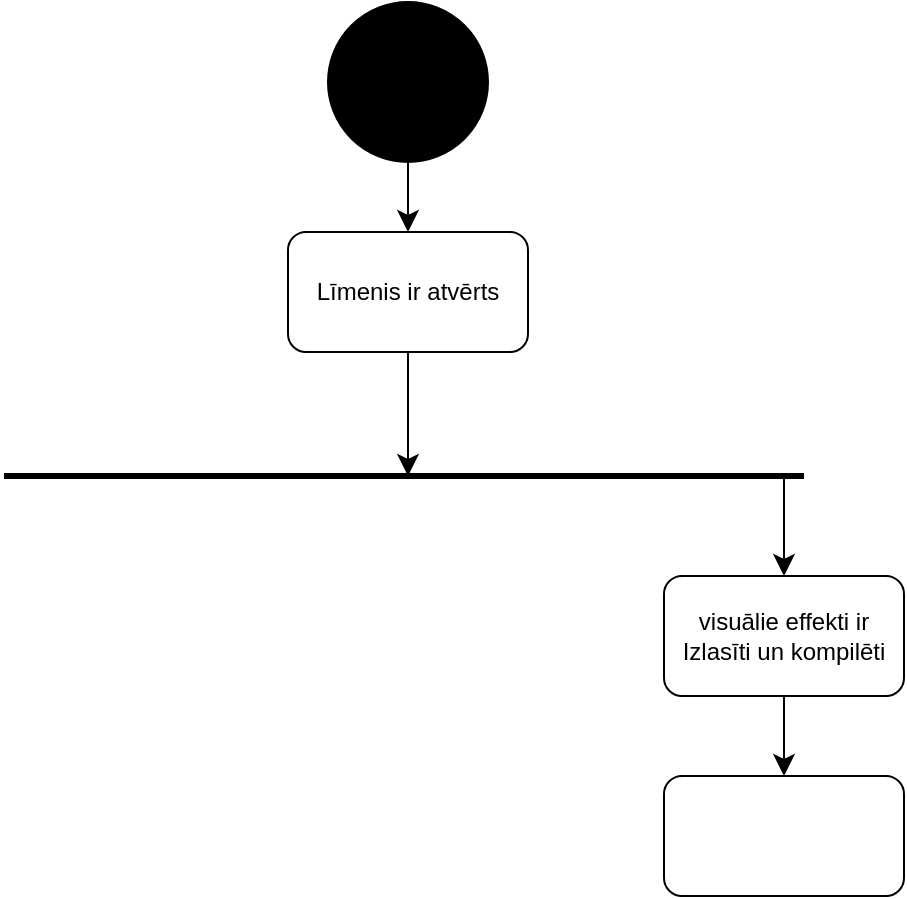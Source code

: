 <mxfile version="24.0.7" type="device">
  <diagram name="Page-1" id="XSlqy19oH9sHAqWsmCH4">
    <mxGraphModel dx="978" dy="352" grid="1" gridSize="10" guides="1" tooltips="1" connect="1" arrows="1" fold="1" page="0" pageScale="1" pageWidth="850" pageHeight="1100" math="0" shadow="0">
      <root>
        <mxCell id="0" />
        <mxCell id="1" parent="0" />
        <mxCell id="iHllJ_jnWDfSQ0VCiHgC-3" style="edgeStyle=none;curved=1;rounded=0;orthogonalLoop=1;jettySize=auto;html=1;exitX=0.5;exitY=1;exitDx=0;exitDy=0;fontSize=12;startSize=8;endSize=8;" parent="1" source="iHllJ_jnWDfSQ0VCiHgC-1" target="iHllJ_jnWDfSQ0VCiHgC-2" edge="1">
          <mxGeometry relative="1" as="geometry" />
        </mxCell>
        <mxCell id="iHllJ_jnWDfSQ0VCiHgC-1" value="" style="ellipse;whiteSpace=wrap;html=1;aspect=fixed;fillColor=#000000;" parent="1" vertex="1">
          <mxGeometry x="2" y="3" width="80" height="80" as="geometry" />
        </mxCell>
        <mxCell id="lzOMQDx3lBbBP2AzBaj6-1" style="edgeStyle=none;curved=1;rounded=0;orthogonalLoop=1;jettySize=auto;html=1;exitX=0.5;exitY=1;exitDx=0;exitDy=0;fontSize=12;startSize=8;endSize=8;" edge="1" parent="1" source="iHllJ_jnWDfSQ0VCiHgC-2">
          <mxGeometry relative="1" as="geometry">
            <mxPoint x="42" y="240" as="targetPoint" />
          </mxGeometry>
        </mxCell>
        <mxCell id="iHllJ_jnWDfSQ0VCiHgC-2" value="Līmenis ir atvērts" style="rounded=1;whiteSpace=wrap;html=1;" parent="1" vertex="1">
          <mxGeometry x="-18" y="118" width="120" height="60" as="geometry" />
        </mxCell>
        <mxCell id="iHllJ_jnWDfSQ0VCiHgC-4" value="" style="endArrow=none;html=1;rounded=0;fontSize=12;startSize=8;endSize=8;curved=1;strokeWidth=3;" parent="1" edge="1">
          <mxGeometry width="50" height="50" relative="1" as="geometry">
            <mxPoint x="-160" y="240" as="sourcePoint" />
            <mxPoint x="240" y="240" as="targetPoint" />
          </mxGeometry>
        </mxCell>
        <mxCell id="lzOMQDx3lBbBP2AzBaj6-5" style="edgeStyle=none;curved=1;rounded=0;orthogonalLoop=1;jettySize=auto;html=1;exitX=0.5;exitY=1;exitDx=0;exitDy=0;entryX=0.5;entryY=0;entryDx=0;entryDy=0;fontSize=12;startSize=8;endSize=8;" edge="1" parent="1" source="lzOMQDx3lBbBP2AzBaj6-2" target="lzOMQDx3lBbBP2AzBaj6-4">
          <mxGeometry relative="1" as="geometry" />
        </mxCell>
        <mxCell id="lzOMQDx3lBbBP2AzBaj6-2" value="visuālie effekti ir Izlasīti un kompilēti" style="rounded=1;whiteSpace=wrap;html=1;" vertex="1" parent="1">
          <mxGeometry x="170" y="290" width="120" height="60" as="geometry" />
        </mxCell>
        <mxCell id="lzOMQDx3lBbBP2AzBaj6-3" value="" style="endArrow=classic;html=1;rounded=0;fontSize=12;startSize=8;endSize=8;curved=1;entryX=0.5;entryY=0;entryDx=0;entryDy=0;" edge="1" parent="1" target="lzOMQDx3lBbBP2AzBaj6-2">
          <mxGeometry width="50" height="50" relative="1" as="geometry">
            <mxPoint x="230" y="240" as="sourcePoint" />
            <mxPoint x="130" y="300" as="targetPoint" />
          </mxGeometry>
        </mxCell>
        <mxCell id="lzOMQDx3lBbBP2AzBaj6-4" value="" style="rounded=1;whiteSpace=wrap;html=1;" vertex="1" parent="1">
          <mxGeometry x="170" y="390" width="120" height="60" as="geometry" />
        </mxCell>
      </root>
    </mxGraphModel>
  </diagram>
</mxfile>
